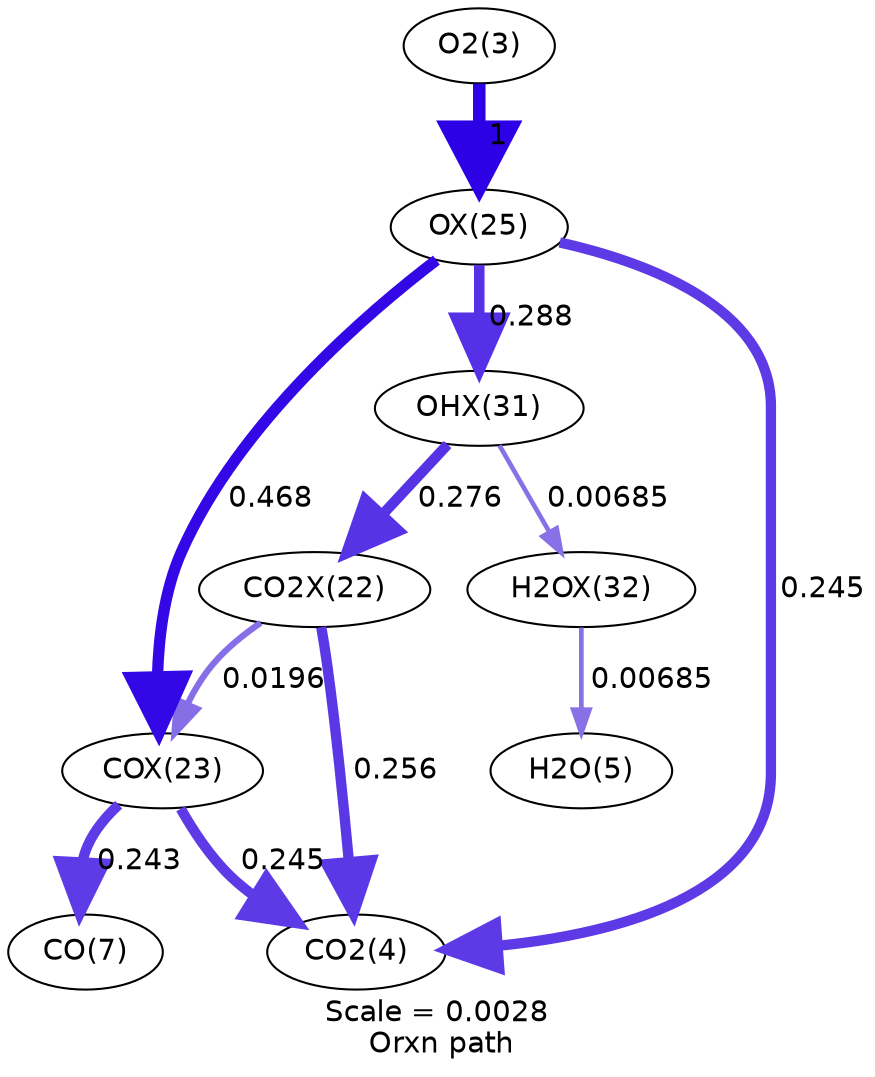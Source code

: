 digraph reaction_paths {
center=1;
s2 -> s25[fontname="Helvetica", penwidth=4.97, arrowsize=2.49, color="0.7, 0.756, 0.9"
, label=" 0.256"];
s3 -> s25[fontname="Helvetica", penwidth=4.94, arrowsize=2.47, color="0.7, 0.745, 0.9"
, label=" 0.245"];
s5 -> s25[fontname="Helvetica", penwidth=4.94, arrowsize=2.47, color="0.7, 0.745, 0.9"
, label=" 0.245"];
s2 -> s3[fontname="Helvetica", penwidth=3.03, arrowsize=1.51, color="0.7, 0.52, 0.9"
, label=" 0.0196"];
s11 -> s2[fontname="Helvetica", penwidth=5.03, arrowsize=2.51, color="0.7, 0.776, 0.9"
, label=" 0.276"];
s3 -> s28[fontname="Helvetica", penwidth=4.93, arrowsize=2.47, color="0.7, 0.743, 0.9"
, label=" 0.243"];
s5 -> s3[fontname="Helvetica", penwidth=5.43, arrowsize=2.71, color="0.7, 0.968, 0.9"
, label=" 0.468"];
s24 -> s5[fontname="Helvetica", penwidth=6, arrowsize=3, color="0.7, 1.5, 0.9"
, label=" 1"];
s5 -> s11[fontname="Helvetica", penwidth=5.06, arrowsize=2.53, color="0.7, 0.788, 0.9"
, label=" 0.288"];
s11 -> s12[fontname="Helvetica", penwidth=2.24, arrowsize=1.12, color="0.7, 0.507, 0.9"
, label=" 0.00685"];
s12 -> s26[fontname="Helvetica", penwidth=2.24, arrowsize=1.12, color="0.7, 0.507, 0.9"
, label=" 0.00685"];
s2 [ fontname="Helvetica", label="CO2X(22)"];
s3 [ fontname="Helvetica", label="COX(23)"];
s5 [ fontname="Helvetica", label="OX(25)"];
s11 [ fontname="Helvetica", label="OHX(31)"];
s12 [ fontname="Helvetica", label="H2OX(32)"];
s24 [ fontname="Helvetica", label="O2(3)"];
s25 [ fontname="Helvetica", label="CO2(4)"];
s26 [ fontname="Helvetica", label="H2O(5)"];
s28 [ fontname="Helvetica", label="CO(7)"];
 label = "Scale = 0.0028\l Orxn path";
 fontname = "Helvetica";
}
